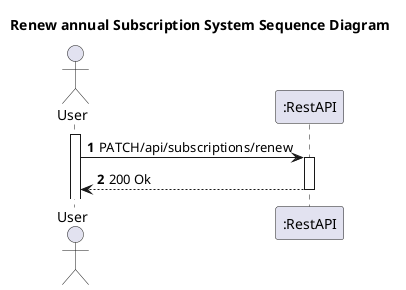 @startuml
'https://plantuml.com/sequence-diagram

title Renew annual Subscription System Sequence Diagram

autoactivate on
autonumber

actor "User" as User
participant ":RestAPI" as System

activate User

User -> System: PATCH/api/subscriptions/renew
System --> User: 200 Ok
@enduml
